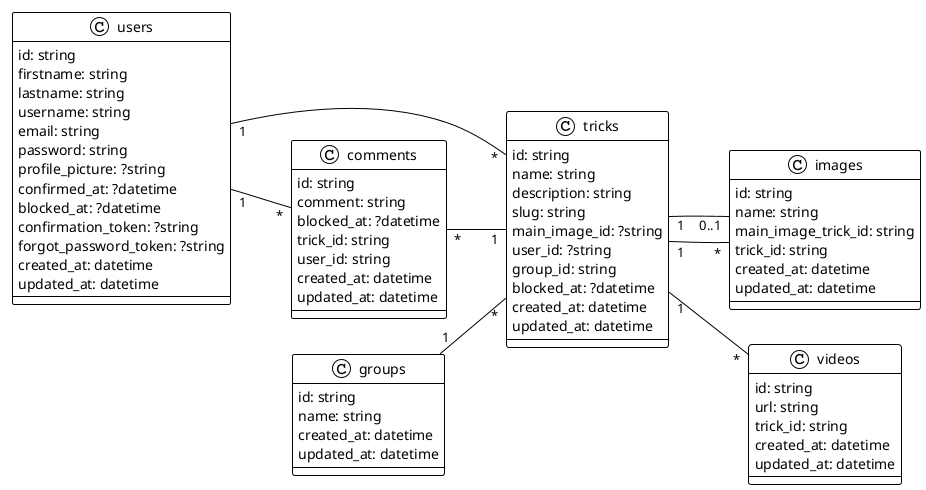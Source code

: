 @startuml

!theme plain
left to right direction

class tricks {
    id: string
    name: string
    description: string
    slug: string
    main_image_id: ?string
    user_id: ?string
    group_id: string
    blocked_at: ?datetime
    created_at: datetime
    updated_at: datetime
}

class images {
    id: string
    name: string
    main_image_trick_id: string
    trick_id: string
    created_at: datetime
    updated_at: datetime
}

class videos {
    id: string
    url: string
    trick_id: string
    created_at: datetime
    updated_at: datetime
}

class comments {
    id: string
    comment: string
    blocked_at: ?datetime
    trick_id: string
    user_id: string
    created_at: datetime
    updated_at: datetime
}

class groups {
    id: string
    name: string
    created_at: datetime
    updated_at: datetime
}

class users {
    id: string
    firstname: string
    lastname: string
    username: string
    email: string
    password: string
    profile_picture: ?string
    confirmed_at: ?datetime
    blocked_at: ?datetime
    confirmation_token: ?string
    forgot_password_token: ?string
    created_at: datetime
    updated_at: datetime
}

tricks "1" -- "*" images
tricks "1" -- "0..1" images
tricks "1" -- "*" videos
groups "1" -- "*" tricks
users "1" -- "*" comments
comments "*" -- "1" tricks
users "1" -- "*" tricks

@enduml
